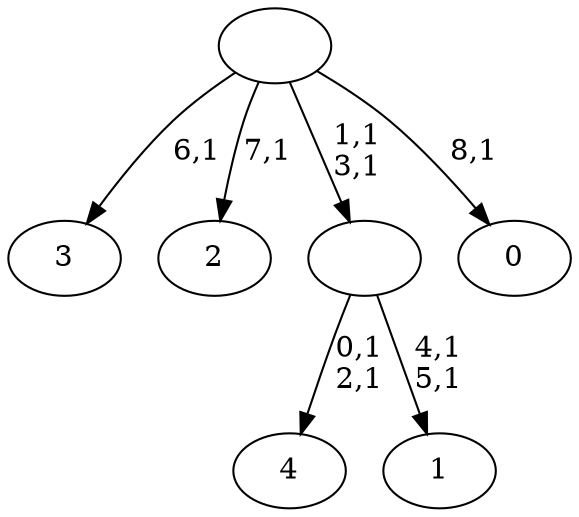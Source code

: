 digraph T {
	14 [label="4"]
	11 [label="3"]
	9 [label="2"]
	7 [label="1"]
	4 [label=""]
	2 [label="0"]
	0 [label=""]
	4 -> 7 [label="4,1\n5,1"]
	4 -> 14 [label="0,1\n2,1"]
	0 -> 2 [label="8,1"]
	0 -> 4 [label="1,1\n3,1"]
	0 -> 9 [label="7,1"]
	0 -> 11 [label="6,1"]
}
